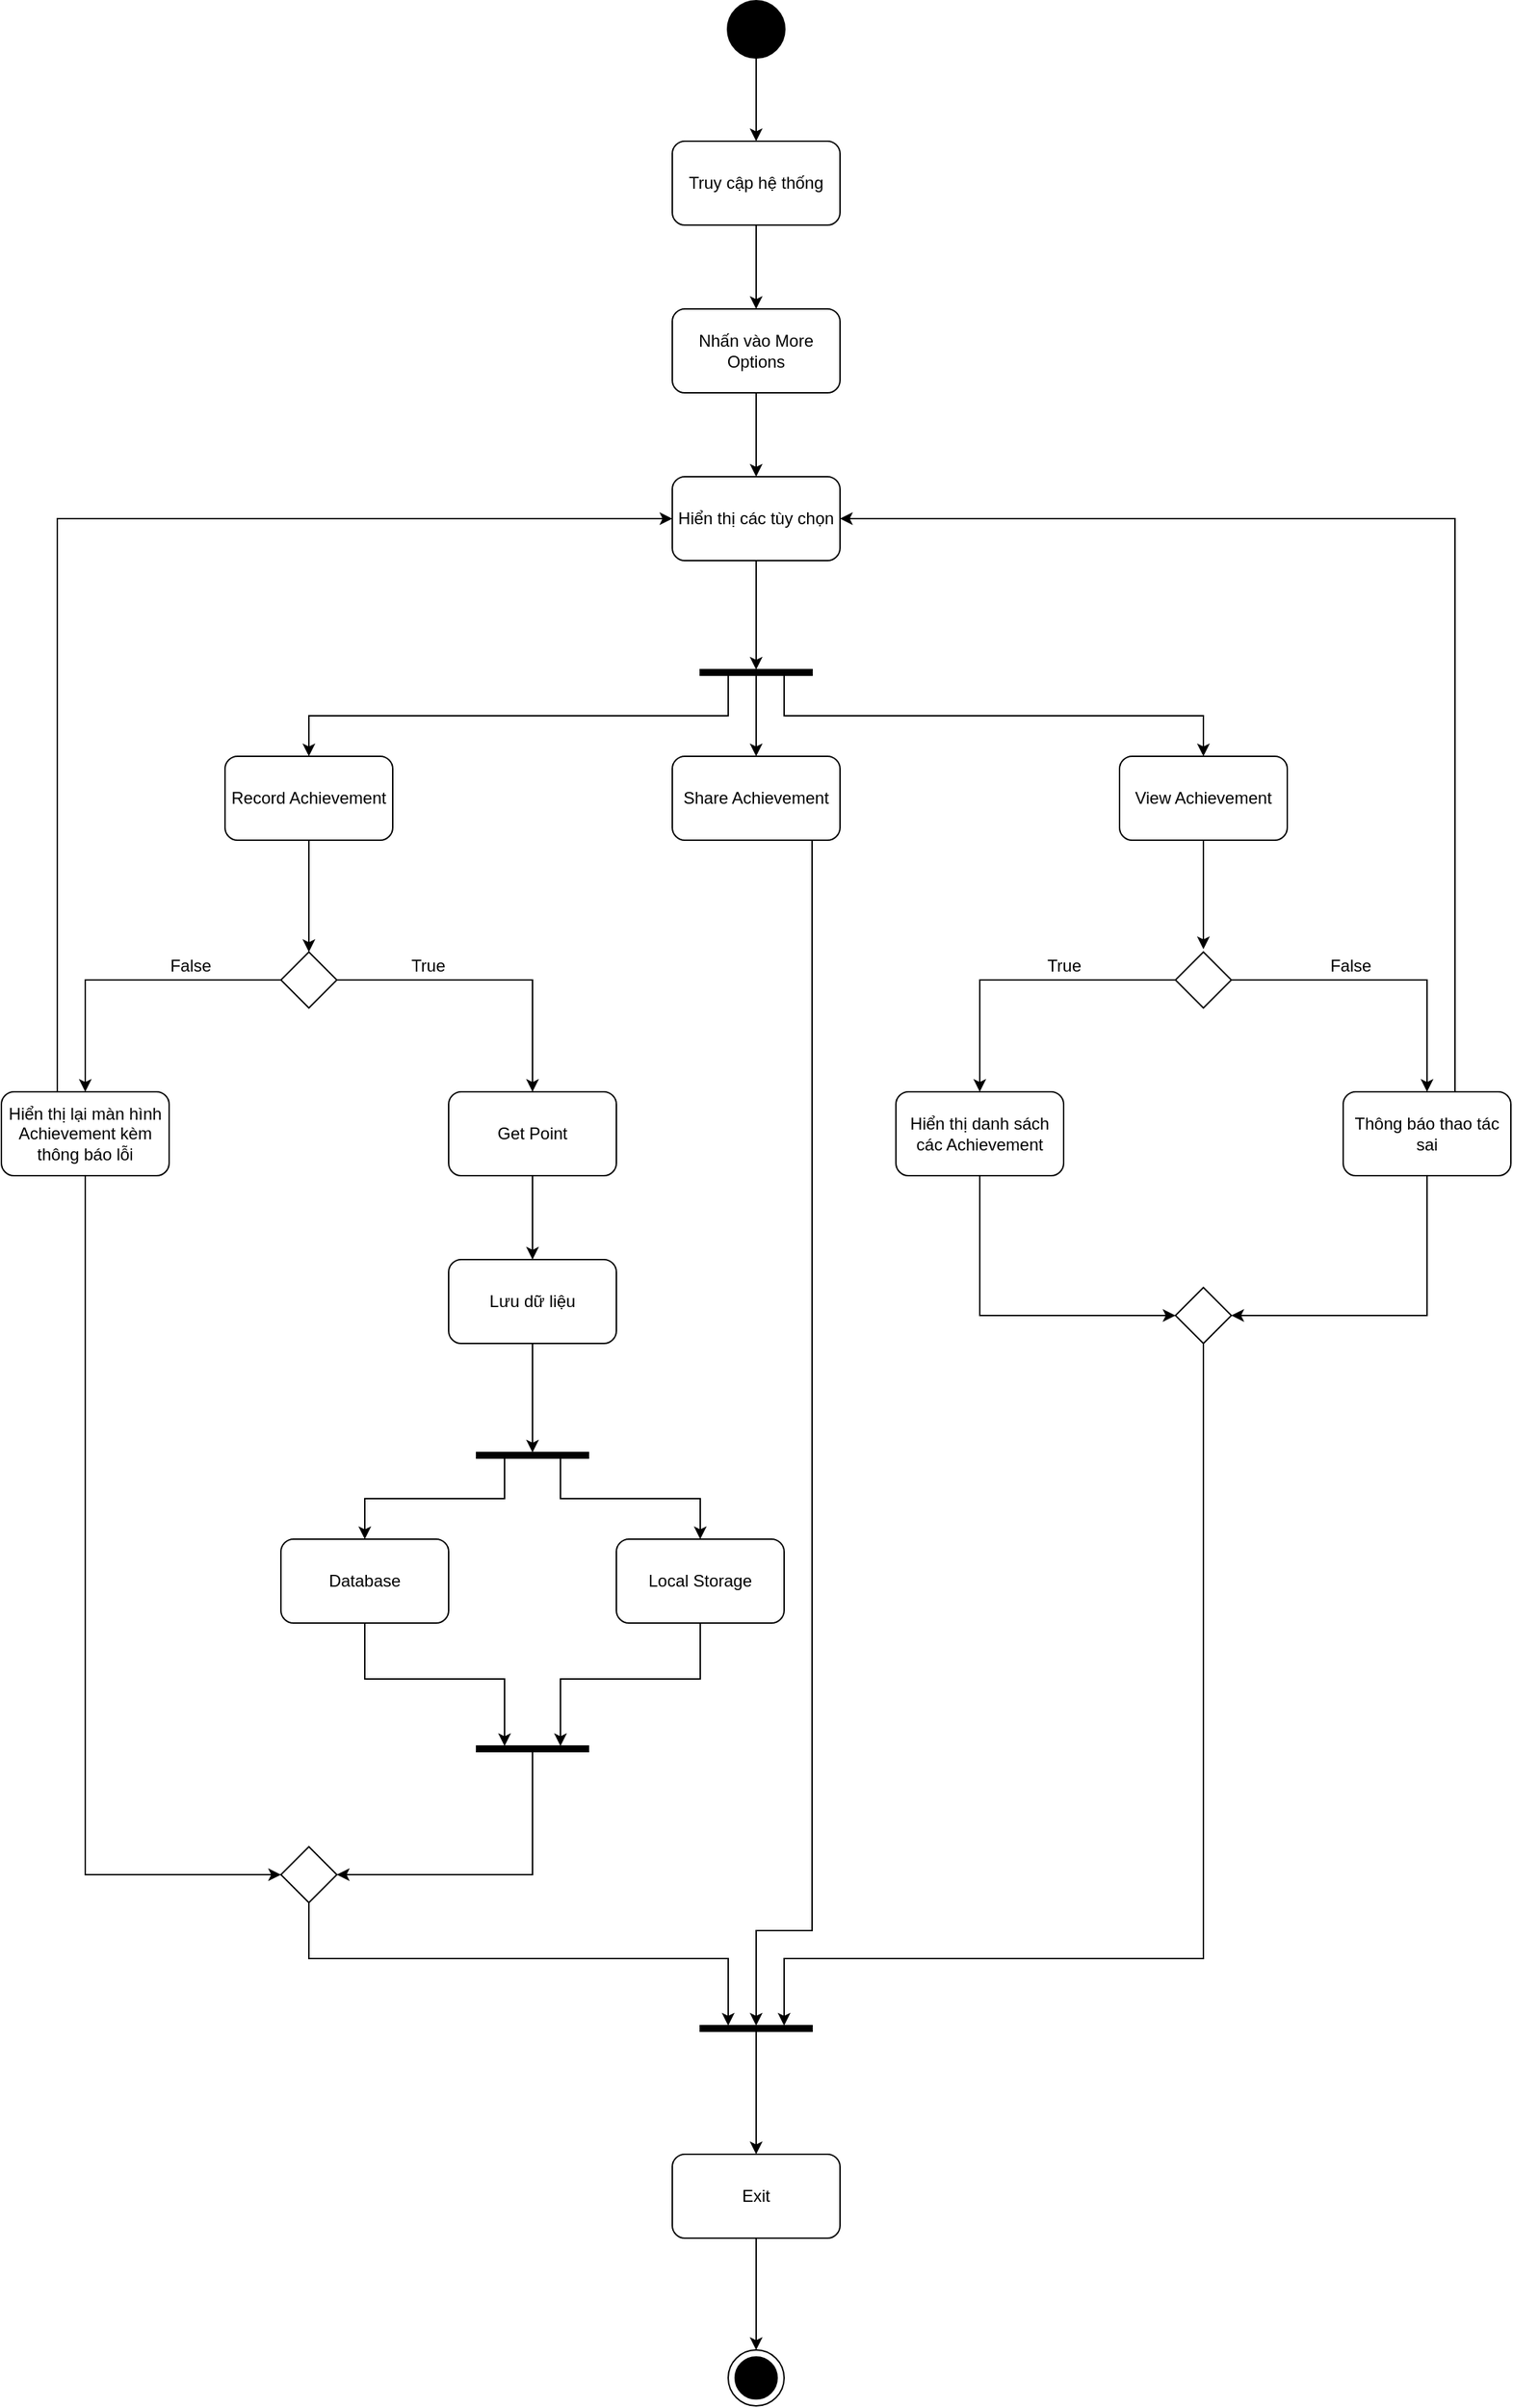 <mxfile version="13.6.5">
    <diagram name="Page-1" id="52a04d89-c75d-2922-d76d-85b35f80e030">
        <mxGraphModel dx="2090" dy="1435" grid="1" gridSize="10" guides="1" tooltips="1" connect="1" arrows="1" fold="1" page="1" pageScale="1" pageWidth="1100" pageHeight="850" background="#ffffff" math="0" shadow="0">
            <root>
                <mxCell id="0"/>
                <mxCell id="1" parent="0"/>
                <mxCell id="110" style="edgeStyle=orthogonalEdgeStyle;rounded=0;orthogonalLoop=1;jettySize=auto;html=1;" parent="1" source="6" target="108" edge="1">
                    <mxGeometry relative="1" as="geometry"/>
                </mxCell>
                <mxCell id="6" value="" style="shape=ellipse;html=1;fillColor=#000000;strokeWidth=2;verticalLabelPosition=bottom;verticalAlignment=top;perimeter=ellipsePerimeter;" parent="1" vertex="1">
                    <mxGeometry x="480" y="-200" width="40" height="40" as="geometry"/>
                </mxCell>
                <mxCell id="31" style="edgeStyle=orthogonalEdgeStyle;rounded=0;orthogonalLoop=1;jettySize=auto;html=1;entryX=0;entryY=0.5;entryDx=0;entryDy=0;" parent="1" source="7" target="21" edge="1">
                    <mxGeometry relative="1" as="geometry"/>
                </mxCell>
                <mxCell id="7" value="Hiển thị các tùy chọn" style="rounded=1;whiteSpace=wrap;html=1;" parent="1" vertex="1">
                    <mxGeometry x="440" y="140" width="120" height="60" as="geometry"/>
                </mxCell>
                <mxCell id="34" style="edgeStyle=orthogonalEdgeStyle;rounded=0;orthogonalLoop=1;jettySize=auto;html=1;exitX=1;exitY=0.75;exitDx=0;exitDy=0;" parent="1" source="21" target="33" edge="1">
                    <mxGeometry relative="1" as="geometry"/>
                </mxCell>
                <mxCell id="36" style="edgeStyle=orthogonalEdgeStyle;rounded=0;orthogonalLoop=1;jettySize=auto;html=1;exitX=1;exitY=0.25;exitDx=0;exitDy=0;" parent="1" source="21" target="32" edge="1">
                    <mxGeometry relative="1" as="geometry"/>
                </mxCell>
                <mxCell id="117" style="edgeStyle=orthogonalEdgeStyle;rounded=0;orthogonalLoop=1;jettySize=auto;html=1;entryX=0.5;entryY=0;entryDx=0;entryDy=0;" edge="1" parent="1" source="21" target="113">
                    <mxGeometry relative="1" as="geometry"/>
                </mxCell>
                <mxCell id="21" value="" style="shape=rect;html=1;fillColor=#000000;verticalLabelPosition=bottom;verticalAlignment=top;rotation=90;" parent="1" vertex="1">
                    <mxGeometry x="498" y="240" width="4" height="80" as="geometry"/>
                </mxCell>
                <mxCell id="66" style="edgeStyle=orthogonalEdgeStyle;rounded=0;orthogonalLoop=1;jettySize=auto;html=1;entryX=0;entryY=0.5;entryDx=0;entryDy=0;" parent="1" source="32" edge="1">
                    <mxGeometry relative="1" as="geometry">
                        <mxPoint x="820" y="478" as="targetPoint"/>
                    </mxGeometry>
                </mxCell>
                <mxCell id="32" value="&lt;span&gt;View Achievement&lt;/span&gt;" style="rounded=1;whiteSpace=wrap;html=1;" parent="1" vertex="1">
                    <mxGeometry x="760" y="340" width="120" height="60" as="geometry"/>
                </mxCell>
                <mxCell id="42" style="edgeStyle=orthogonalEdgeStyle;rounded=0;orthogonalLoop=1;jettySize=auto;html=1;entryX=0.5;entryY=0;entryDx=0;entryDy=0;" parent="1" source="33" target="37" edge="1">
                    <mxGeometry relative="1" as="geometry"/>
                </mxCell>
                <mxCell id="33" value="Record Achievement" style="rounded=1;whiteSpace=wrap;html=1;" parent="1" vertex="1">
                    <mxGeometry x="120" y="340" width="120" height="60" as="geometry"/>
                </mxCell>
                <mxCell id="45" style="edgeStyle=orthogonalEdgeStyle;rounded=0;orthogonalLoop=1;jettySize=auto;html=1;entryX=0.5;entryY=0;entryDx=0;entryDy=0;" parent="1" source="37" target="43" edge="1">
                    <mxGeometry relative="1" as="geometry"/>
                </mxCell>
                <mxCell id="46" style="edgeStyle=orthogonalEdgeStyle;rounded=0;orthogonalLoop=1;jettySize=auto;html=1;entryX=0.5;entryY=0;entryDx=0;entryDy=0;" parent="1" source="37" target="44" edge="1">
                    <mxGeometry relative="1" as="geometry"/>
                </mxCell>
                <mxCell id="37" value="" style="shape=rhombus;html=1;verticalLabelPosition=bottom;verticalAlignment=top;" parent="1" vertex="1">
                    <mxGeometry x="160" y="480" width="40" height="40" as="geometry"/>
                </mxCell>
                <mxCell id="60" style="edgeStyle=orthogonalEdgeStyle;rounded=0;orthogonalLoop=1;jettySize=auto;html=1;entryX=0.5;entryY=0;entryDx=0;entryDy=0;" parent="1" source="43" target="55" edge="1">
                    <mxGeometry relative="1" as="geometry"/>
                </mxCell>
                <mxCell id="43" value="Get Point" style="rounded=1;whiteSpace=wrap;html=1;" parent="1" vertex="1">
                    <mxGeometry x="280" y="580" width="120" height="60" as="geometry"/>
                </mxCell>
                <mxCell id="59" style="edgeStyle=orthogonalEdgeStyle;rounded=0;orthogonalLoop=1;jettySize=auto;html=1;entryX=0;entryY=0.5;entryDx=0;entryDy=0;" parent="1" source="44" target="7" edge="1">
                    <mxGeometry relative="1" as="geometry">
                        <Array as="points">
                            <mxPoint y="170"/>
                        </Array>
                    </mxGeometry>
                </mxCell>
                <mxCell id="95" style="edgeStyle=orthogonalEdgeStyle;rounded=0;orthogonalLoop=1;jettySize=auto;html=1;entryX=0;entryY=0.5;entryDx=0;entryDy=0;" parent="1" source="44" target="85" edge="1">
                    <mxGeometry relative="1" as="geometry">
                        <Array as="points">
                            <mxPoint x="20" y="1140"/>
                        </Array>
                    </mxGeometry>
                </mxCell>
                <mxCell id="44" value="Hiển thị lại màn hình Achievement kèm thông báo lỗi" style="rounded=1;whiteSpace=wrap;html=1;" parent="1" vertex="1">
                    <mxGeometry x="-40" y="580" width="120" height="60" as="geometry"/>
                </mxCell>
                <mxCell id="47" value="False" style="text;html=1;align=center;verticalAlign=middle;resizable=0;points=[];autosize=1;" parent="1" vertex="1">
                    <mxGeometry x="70" y="480" width="50" height="20" as="geometry"/>
                </mxCell>
                <mxCell id="48" value="True" style="text;html=1;align=center;verticalAlign=middle;resizable=0;points=[];autosize=1;" parent="1" vertex="1">
                    <mxGeometry x="245" y="480" width="40" height="20" as="geometry"/>
                </mxCell>
                <mxCell id="94" style="edgeStyle=orthogonalEdgeStyle;rounded=0;orthogonalLoop=1;jettySize=auto;html=1;entryX=0;entryY=0.25;entryDx=0;entryDy=0;" parent="1" source="49" target="87" edge="1">
                    <mxGeometry relative="1" as="geometry">
                        <Array as="points">
                            <mxPoint x="460" y="1000"/>
                            <mxPoint x="360" y="1000"/>
                        </Array>
                    </mxGeometry>
                </mxCell>
                <mxCell id="49" value="Local Storage" style="rounded=1;whiteSpace=wrap;html=1;" parent="1" vertex="1">
                    <mxGeometry x="400" y="900" width="120" height="60" as="geometry"/>
                </mxCell>
                <mxCell id="93" style="edgeStyle=orthogonalEdgeStyle;rounded=0;orthogonalLoop=1;jettySize=auto;html=1;entryX=0;entryY=0.75;entryDx=0;entryDy=0;" parent="1" source="50" target="87" edge="1">
                    <mxGeometry relative="1" as="geometry">
                        <Array as="points">
                            <mxPoint x="220" y="1000"/>
                            <mxPoint x="320" y="1000"/>
                        </Array>
                    </mxGeometry>
                </mxCell>
                <mxCell id="50" value="Database" style="rounded=1;whiteSpace=wrap;html=1;" parent="1" vertex="1">
                    <mxGeometry x="160" y="900" width="120" height="60" as="geometry"/>
                </mxCell>
                <mxCell id="63" style="edgeStyle=orthogonalEdgeStyle;rounded=0;orthogonalLoop=1;jettySize=auto;html=1;exitX=1;exitY=0.75;exitDx=0;exitDy=0;entryX=0.5;entryY=0;entryDx=0;entryDy=0;" parent="1" source="51" target="50" edge="1">
                    <mxGeometry relative="1" as="geometry"/>
                </mxCell>
                <mxCell id="64" style="edgeStyle=orthogonalEdgeStyle;rounded=0;orthogonalLoop=1;jettySize=auto;html=1;exitX=1;exitY=0.25;exitDx=0;exitDy=0;" parent="1" source="51" target="49" edge="1">
                    <mxGeometry relative="1" as="geometry"/>
                </mxCell>
                <mxCell id="51" value="" style="shape=rect;html=1;fillColor=#000000;verticalLabelPosition=bottom;verticalAlignment=top;rotation=90;" parent="1" vertex="1">
                    <mxGeometry x="338" y="800" width="4" height="80" as="geometry"/>
                </mxCell>
                <mxCell id="62" style="edgeStyle=orthogonalEdgeStyle;rounded=0;orthogonalLoop=1;jettySize=auto;html=1;entryX=0;entryY=0.5;entryDx=0;entryDy=0;" parent="1" source="55" target="51" edge="1">
                    <mxGeometry relative="1" as="geometry"/>
                </mxCell>
                <mxCell id="55" value="Lưu dữ liệu" style="rounded=1;whiteSpace=wrap;html=1;" parent="1" vertex="1">
                    <mxGeometry x="280" y="700" width="120" height="60" as="geometry"/>
                </mxCell>
                <mxCell id="70" style="edgeStyle=orthogonalEdgeStyle;rounded=0;orthogonalLoop=1;jettySize=auto;html=1;entryX=0.5;entryY=0;entryDx=0;entryDy=0;" parent="1" source="67" target="68" edge="1">
                    <mxGeometry relative="1" as="geometry"/>
                </mxCell>
                <mxCell id="71" style="edgeStyle=orthogonalEdgeStyle;rounded=0;orthogonalLoop=1;jettySize=auto;html=1;entryX=0.5;entryY=0;entryDx=0;entryDy=0;" parent="1" source="67" target="69" edge="1">
                    <mxGeometry relative="1" as="geometry"/>
                </mxCell>
                <mxCell id="67" value="" style="shape=rhombus;html=1;verticalLabelPosition=bottom;verticalAlignment=top;" parent="1" vertex="1">
                    <mxGeometry x="800" y="480" width="40" height="40" as="geometry"/>
                </mxCell>
                <mxCell id="98" style="edgeStyle=orthogonalEdgeStyle;rounded=0;orthogonalLoop=1;jettySize=auto;html=1;entryX=0;entryY=0.5;entryDx=0;entryDy=0;" parent="1" source="68" target="97" edge="1">
                    <mxGeometry relative="1" as="geometry">
                        <Array as="points">
                            <mxPoint x="660" y="740"/>
                        </Array>
                    </mxGeometry>
                </mxCell>
                <mxCell id="68" value="Hiển thị danh sách các Achievement" style="rounded=1;whiteSpace=wrap;html=1;" parent="1" vertex="1">
                    <mxGeometry x="600" y="580" width="120" height="60" as="geometry"/>
                </mxCell>
                <mxCell id="76" style="edgeStyle=orthogonalEdgeStyle;rounded=0;orthogonalLoop=1;jettySize=auto;html=1;entryX=1;entryY=0.5;entryDx=0;entryDy=0;" parent="1" source="69" target="7" edge="1">
                    <mxGeometry relative="1" as="geometry">
                        <Array as="points">
                            <mxPoint x="1000" y="170"/>
                        </Array>
                    </mxGeometry>
                </mxCell>
                <mxCell id="99" style="edgeStyle=orthogonalEdgeStyle;rounded=0;orthogonalLoop=1;jettySize=auto;html=1;entryX=1;entryY=0.5;entryDx=0;entryDy=0;" parent="1" source="69" target="97" edge="1">
                    <mxGeometry relative="1" as="geometry">
                        <Array as="points">
                            <mxPoint x="980" y="740"/>
                        </Array>
                    </mxGeometry>
                </mxCell>
                <mxCell id="69" value="&lt;span&gt;Thông báo thao tác sai&lt;/span&gt;" style="rounded=1;whiteSpace=wrap;html=1;" parent="1" vertex="1">
                    <mxGeometry x="920" y="580" width="120" height="60" as="geometry"/>
                </mxCell>
                <mxCell id="72" value="True" style="text;html=1;align=center;verticalAlign=middle;resizable=0;points=[];autosize=1;" parent="1" vertex="1">
                    <mxGeometry x="700" y="480" width="40" height="20" as="geometry"/>
                </mxCell>
                <mxCell id="73" value="False" style="text;html=1;align=center;verticalAlign=middle;resizable=0;points=[];autosize=1;" parent="1" vertex="1">
                    <mxGeometry x="900" y="480" width="50" height="20" as="geometry"/>
                </mxCell>
                <mxCell id="101" style="edgeStyle=orthogonalEdgeStyle;rounded=0;orthogonalLoop=1;jettySize=auto;html=1;entryX=0;entryY=0.75;entryDx=0;entryDy=0;" parent="1" source="85" target="100" edge="1">
                    <mxGeometry relative="1" as="geometry">
                        <Array as="points">
                            <mxPoint x="180" y="1200"/>
                            <mxPoint x="480" y="1200"/>
                        </Array>
                    </mxGeometry>
                </mxCell>
                <mxCell id="85" value="" style="shape=rhombus;html=1;verticalLabelPosition=bottom;verticalAlignment=top;" parent="1" vertex="1">
                    <mxGeometry x="160" y="1120" width="40" height="40" as="geometry"/>
                </mxCell>
                <mxCell id="96" style="edgeStyle=orthogonalEdgeStyle;rounded=0;orthogonalLoop=1;jettySize=auto;html=1;entryX=1;entryY=0.5;entryDx=0;entryDy=0;" parent="1" source="87" target="85" edge="1">
                    <mxGeometry relative="1" as="geometry">
                        <Array as="points">
                            <mxPoint x="340" y="1140"/>
                        </Array>
                    </mxGeometry>
                </mxCell>
                <mxCell id="87" value="" style="shape=rect;html=1;fillColor=#000000;verticalLabelPosition=bottom;verticalAlignment=top;rotation=90;" parent="1" vertex="1">
                    <mxGeometry x="338" y="1010" width="4" height="80" as="geometry"/>
                </mxCell>
                <mxCell id="102" style="edgeStyle=orthogonalEdgeStyle;rounded=0;orthogonalLoop=1;jettySize=auto;html=1;entryX=0;entryY=0.25;entryDx=0;entryDy=0;" parent="1" source="97" target="100" edge="1">
                    <mxGeometry relative="1" as="geometry">
                        <Array as="points">
                            <mxPoint x="820" y="1200"/>
                            <mxPoint x="520" y="1200"/>
                        </Array>
                    </mxGeometry>
                </mxCell>
                <mxCell id="97" value="" style="shape=rhombus;html=1;verticalLabelPosition=bottom;verticalAlignment=top;" parent="1" vertex="1">
                    <mxGeometry x="800" y="720" width="40" height="40" as="geometry"/>
                </mxCell>
                <mxCell id="105" style="edgeStyle=orthogonalEdgeStyle;rounded=0;orthogonalLoop=1;jettySize=auto;html=1;" parent="1" source="100" target="104" edge="1">
                    <mxGeometry relative="1" as="geometry"/>
                </mxCell>
                <mxCell id="100" value="" style="shape=rect;html=1;fillColor=#000000;verticalLabelPosition=bottom;verticalAlignment=top;rotation=90;" parent="1" vertex="1">
                    <mxGeometry x="498" y="1210" width="4" height="80" as="geometry"/>
                </mxCell>
                <mxCell id="103" value="" style="shape=mxgraph.sysml.actFinal;html=1;verticalLabelPosition=bottom;labelBackgroundColor=#ffffff;verticalAlign=top;" parent="1" vertex="1">
                    <mxGeometry x="480" y="1480" width="40" height="40" as="geometry"/>
                </mxCell>
                <mxCell id="106" style="edgeStyle=orthogonalEdgeStyle;rounded=0;orthogonalLoop=1;jettySize=auto;html=1;entryX=0.5;entryY=0;entryDx=0;entryDy=0;entryPerimeter=0;" parent="1" source="104" target="103" edge="1">
                    <mxGeometry relative="1" as="geometry"/>
                </mxCell>
                <mxCell id="104" value="Exit" style="rounded=1;whiteSpace=wrap;html=1;" parent="1" vertex="1">
                    <mxGeometry x="440" y="1340" width="120" height="60" as="geometry"/>
                </mxCell>
                <mxCell id="112" style="edgeStyle=orthogonalEdgeStyle;rounded=0;orthogonalLoop=1;jettySize=auto;html=1;entryX=0.5;entryY=0;entryDx=0;entryDy=0;" parent="1" source="107" target="7" edge="1">
                    <mxGeometry relative="1" as="geometry"/>
                </mxCell>
                <mxCell id="107" value="Nhấn vào More Options" style="rounded=1;whiteSpace=wrap;html=1;" parent="1" vertex="1">
                    <mxGeometry x="440" y="20" width="120" height="60" as="geometry"/>
                </mxCell>
                <mxCell id="111" style="edgeStyle=orthogonalEdgeStyle;rounded=0;orthogonalLoop=1;jettySize=auto;html=1;" parent="1" source="108" target="107" edge="1">
                    <mxGeometry relative="1" as="geometry"/>
                </mxCell>
                <mxCell id="108" value="Truy cập hệ thống" style="rounded=1;whiteSpace=wrap;html=1;" parent="1" vertex="1">
                    <mxGeometry x="440" y="-100" width="120" height="60" as="geometry"/>
                </mxCell>
                <mxCell id="119" style="edgeStyle=orthogonalEdgeStyle;rounded=0;orthogonalLoop=1;jettySize=auto;html=1;entryX=0;entryY=0.5;entryDx=0;entryDy=0;" edge="1" parent="1" source="113" target="100">
                    <mxGeometry relative="1" as="geometry">
                        <Array as="points">
                            <mxPoint x="540" y="1180"/>
                            <mxPoint x="500" y="1180"/>
                        </Array>
                    </mxGeometry>
                </mxCell>
                <mxCell id="113" value="Share Achievement" style="rounded=1;whiteSpace=wrap;html=1;" vertex="1" parent="1">
                    <mxGeometry x="440" y="340" width="120" height="60" as="geometry"/>
                </mxCell>
            </root>
        </mxGraphModel>
    </diagram>
</mxfile>